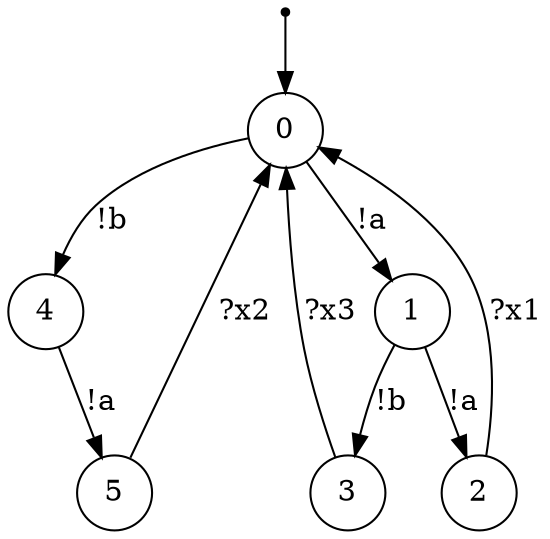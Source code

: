 digraph {
 node [shape=point] ENTRY
 node [shape=circle]
 ENTRY -> 0
0 -> 4 [label="!b"]
4 -> 5 [label="!a"]
5 -> 0 [label="?x2"]
0 -> 1 [label="!a"]
1 -> 3 [label="!b"]
3 -> 0 [label="?x3"]
1 -> 2 [label="!a"]
2 -> 0 [label="?x1"]
}